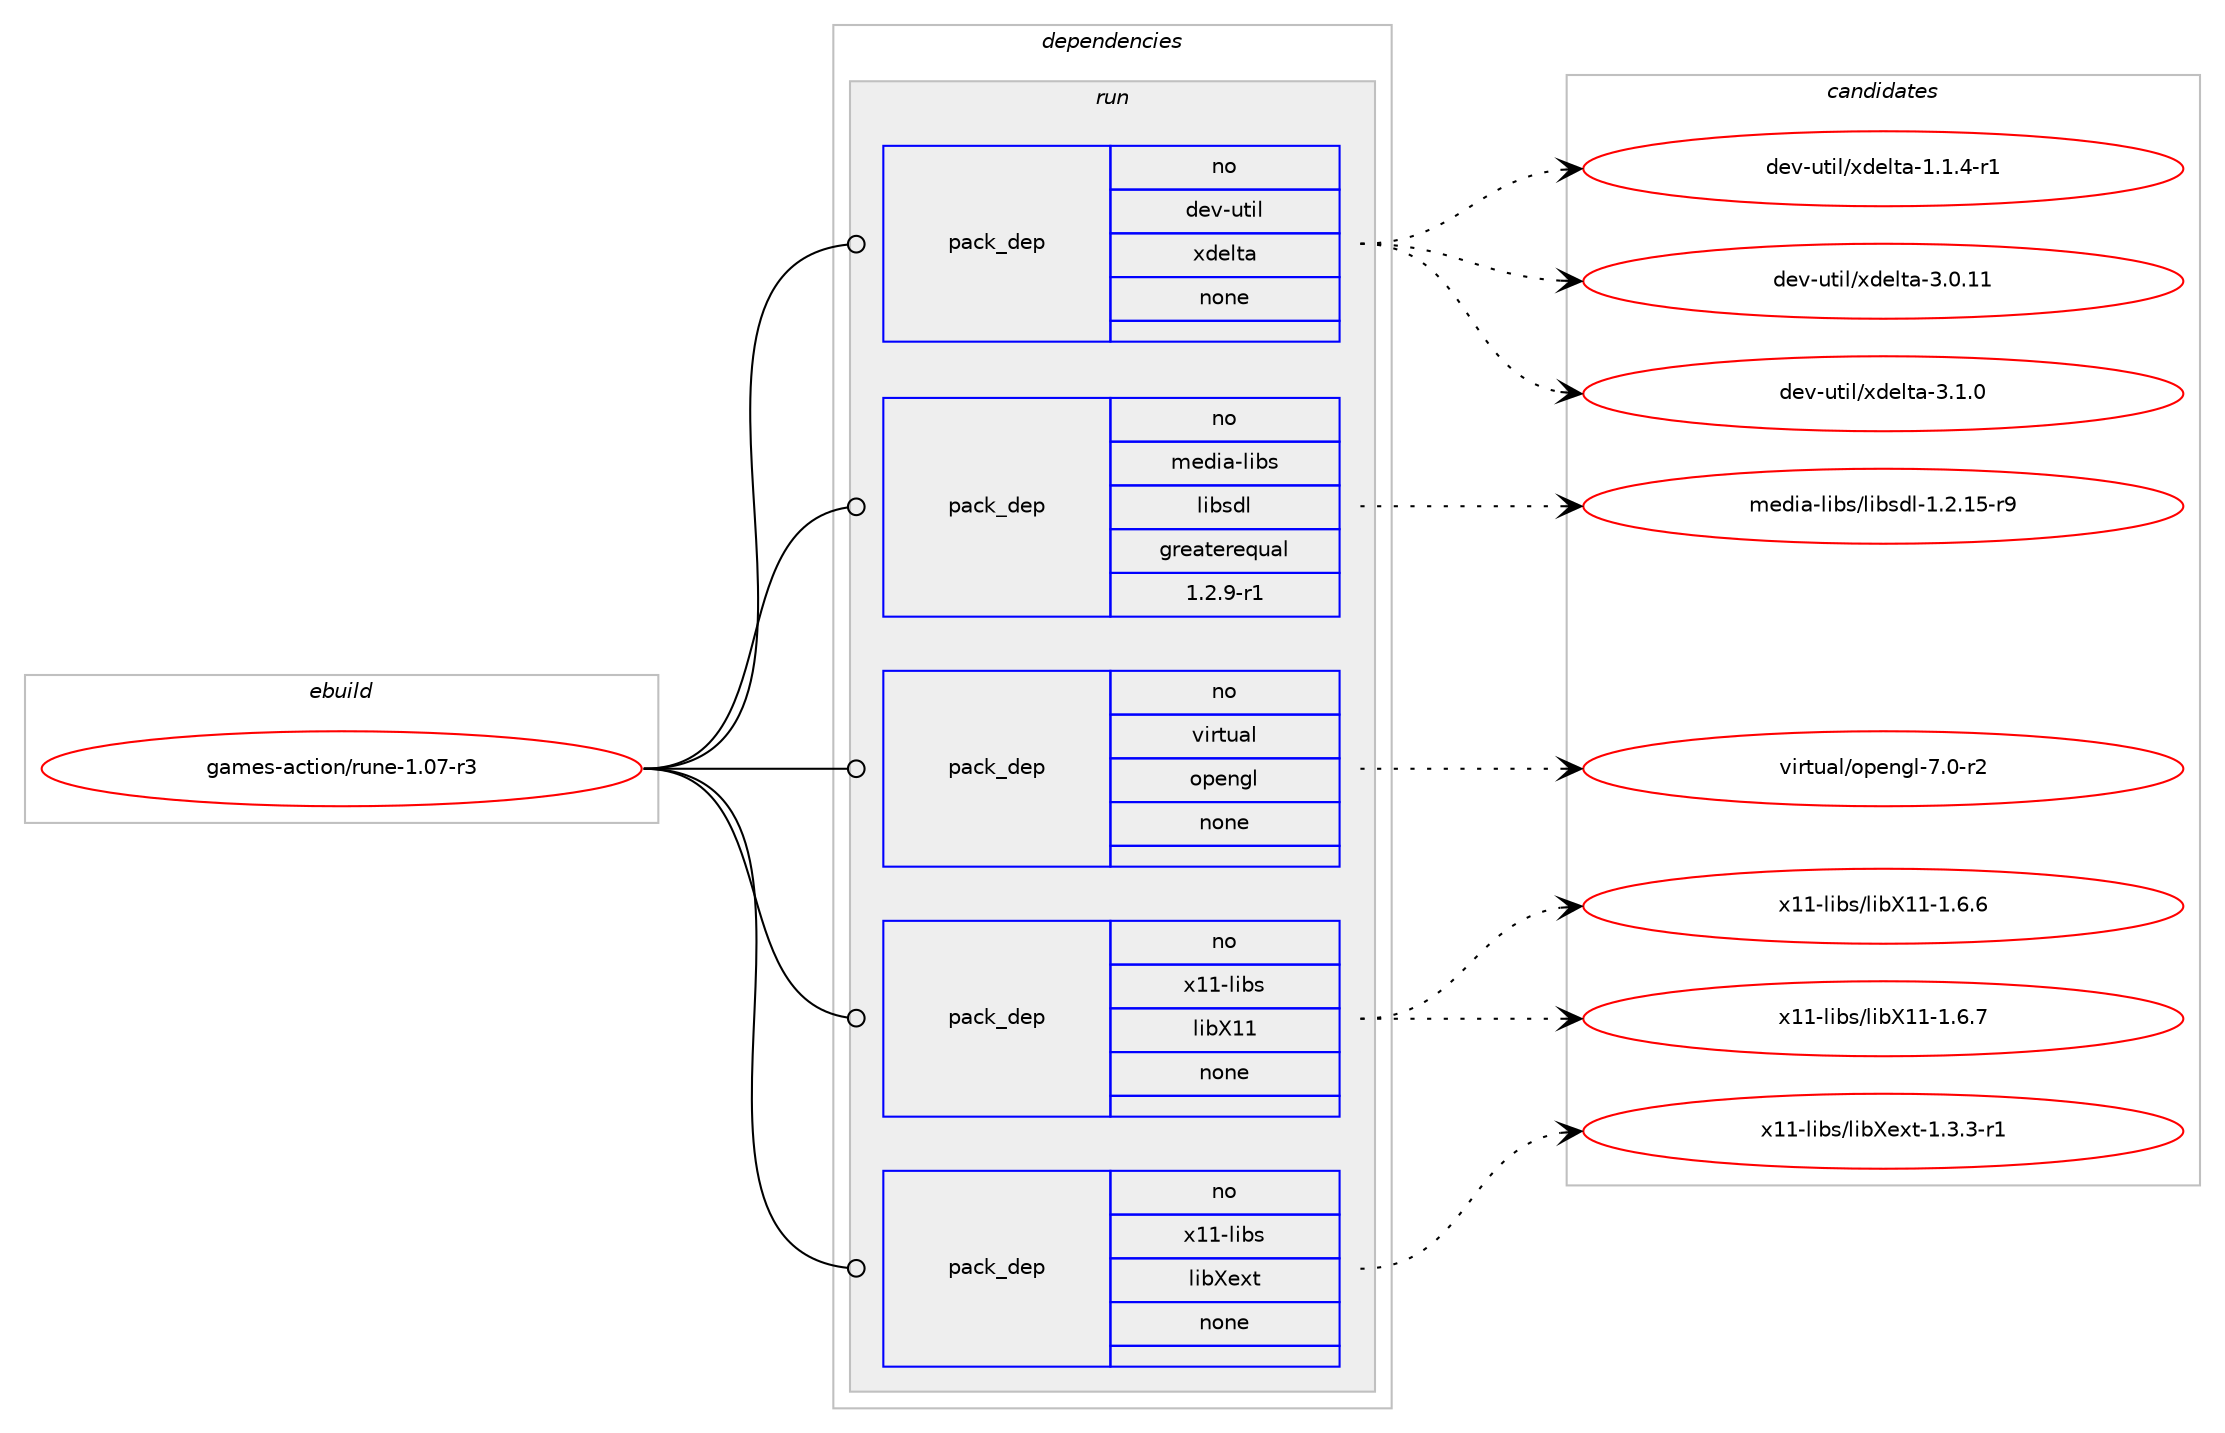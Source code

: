 digraph prolog {

# *************
# Graph options
# *************

newrank=true;
concentrate=true;
compound=true;
graph [rankdir=LR,fontname=Helvetica,fontsize=10,ranksep=1.5];#, ranksep=2.5, nodesep=0.2];
edge  [arrowhead=vee];
node  [fontname=Helvetica,fontsize=10];

# **********
# The ebuild
# **********

subgraph cluster_leftcol {
color=gray;
rank=same;
label=<<i>ebuild</i>>;
id [label="games-action/rune-1.07-r3", color=red, width=4, href="../games-action/rune-1.07-r3.svg"];
}

# ****************
# The dependencies
# ****************

subgraph cluster_midcol {
color=gray;
label=<<i>dependencies</i>>;
subgraph cluster_compile {
fillcolor="#eeeeee";
style=filled;
label=<<i>compile</i>>;
}
subgraph cluster_compileandrun {
fillcolor="#eeeeee";
style=filled;
label=<<i>compile and run</i>>;
}
subgraph cluster_run {
fillcolor="#eeeeee";
style=filled;
label=<<i>run</i>>;
subgraph pack3011 {
dependency3657 [label=<<TABLE BORDER="0" CELLBORDER="1" CELLSPACING="0" CELLPADDING="4" WIDTH="220"><TR><TD ROWSPAN="6" CELLPADDING="30">pack_dep</TD></TR><TR><TD WIDTH="110">no</TD></TR><TR><TD>dev-util</TD></TR><TR><TD>xdelta</TD></TR><TR><TD>none</TD></TR><TR><TD></TD></TR></TABLE>>, shape=none, color=blue];
}
id:e -> dependency3657:w [weight=20,style="solid",arrowhead="odot"];
subgraph pack3012 {
dependency3658 [label=<<TABLE BORDER="0" CELLBORDER="1" CELLSPACING="0" CELLPADDING="4" WIDTH="220"><TR><TD ROWSPAN="6" CELLPADDING="30">pack_dep</TD></TR><TR><TD WIDTH="110">no</TD></TR><TR><TD>media-libs</TD></TR><TR><TD>libsdl</TD></TR><TR><TD>greaterequal</TD></TR><TR><TD>1.2.9-r1</TD></TR></TABLE>>, shape=none, color=blue];
}
id:e -> dependency3658:w [weight=20,style="solid",arrowhead="odot"];
subgraph pack3013 {
dependency3659 [label=<<TABLE BORDER="0" CELLBORDER="1" CELLSPACING="0" CELLPADDING="4" WIDTH="220"><TR><TD ROWSPAN="6" CELLPADDING="30">pack_dep</TD></TR><TR><TD WIDTH="110">no</TD></TR><TR><TD>virtual</TD></TR><TR><TD>opengl</TD></TR><TR><TD>none</TD></TR><TR><TD></TD></TR></TABLE>>, shape=none, color=blue];
}
id:e -> dependency3659:w [weight=20,style="solid",arrowhead="odot"];
subgraph pack3014 {
dependency3660 [label=<<TABLE BORDER="0" CELLBORDER="1" CELLSPACING="0" CELLPADDING="4" WIDTH="220"><TR><TD ROWSPAN="6" CELLPADDING="30">pack_dep</TD></TR><TR><TD WIDTH="110">no</TD></TR><TR><TD>x11-libs</TD></TR><TR><TD>libX11</TD></TR><TR><TD>none</TD></TR><TR><TD></TD></TR></TABLE>>, shape=none, color=blue];
}
id:e -> dependency3660:w [weight=20,style="solid",arrowhead="odot"];
subgraph pack3015 {
dependency3661 [label=<<TABLE BORDER="0" CELLBORDER="1" CELLSPACING="0" CELLPADDING="4" WIDTH="220"><TR><TD ROWSPAN="6" CELLPADDING="30">pack_dep</TD></TR><TR><TD WIDTH="110">no</TD></TR><TR><TD>x11-libs</TD></TR><TR><TD>libXext</TD></TR><TR><TD>none</TD></TR><TR><TD></TD></TR></TABLE>>, shape=none, color=blue];
}
id:e -> dependency3661:w [weight=20,style="solid",arrowhead="odot"];
}
}

# **************
# The candidates
# **************

subgraph cluster_choices {
rank=same;
color=gray;
label=<<i>candidates</i>>;

subgraph choice3011 {
color=black;
nodesep=1;
choice1001011184511711610510847120100101108116974549464946524511449 [label="dev-util/xdelta-1.1.4-r1", color=red, width=4,href="../dev-util/xdelta-1.1.4-r1.svg"];
choice10010111845117116105108471201001011081169745514648464949 [label="dev-util/xdelta-3.0.11", color=red, width=4,href="../dev-util/xdelta-3.0.11.svg"];
choice100101118451171161051084712010010110811697455146494648 [label="dev-util/xdelta-3.1.0", color=red, width=4,href="../dev-util/xdelta-3.1.0.svg"];
dependency3657:e -> choice1001011184511711610510847120100101108116974549464946524511449:w [style=dotted,weight="100"];
dependency3657:e -> choice10010111845117116105108471201001011081169745514648464949:w [style=dotted,weight="100"];
dependency3657:e -> choice100101118451171161051084712010010110811697455146494648:w [style=dotted,weight="100"];
}
subgraph choice3012 {
color=black;
nodesep=1;
choice1091011001059745108105981154710810598115100108454946504649534511457 [label="media-libs/libsdl-1.2.15-r9", color=red, width=4,href="../media-libs/libsdl-1.2.15-r9.svg"];
dependency3658:e -> choice1091011001059745108105981154710810598115100108454946504649534511457:w [style=dotted,weight="100"];
}
subgraph choice3013 {
color=black;
nodesep=1;
choice1181051141161179710847111112101110103108455546484511450 [label="virtual/opengl-7.0-r2", color=red, width=4,href="../virtual/opengl-7.0-r2.svg"];
dependency3659:e -> choice1181051141161179710847111112101110103108455546484511450:w [style=dotted,weight="100"];
}
subgraph choice3014 {
color=black;
nodesep=1;
choice120494945108105981154710810598884949454946544654 [label="x11-libs/libX11-1.6.6", color=red, width=4,href="../x11-libs/libX11-1.6.6.svg"];
choice120494945108105981154710810598884949454946544655 [label="x11-libs/libX11-1.6.7", color=red, width=4,href="../x11-libs/libX11-1.6.7.svg"];
dependency3660:e -> choice120494945108105981154710810598884949454946544654:w [style=dotted,weight="100"];
dependency3660:e -> choice120494945108105981154710810598884949454946544655:w [style=dotted,weight="100"];
}
subgraph choice3015 {
color=black;
nodesep=1;
choice120494945108105981154710810598881011201164549465146514511449 [label="x11-libs/libXext-1.3.3-r1", color=red, width=4,href="../x11-libs/libXext-1.3.3-r1.svg"];
dependency3661:e -> choice120494945108105981154710810598881011201164549465146514511449:w [style=dotted,weight="100"];
}
}

}
